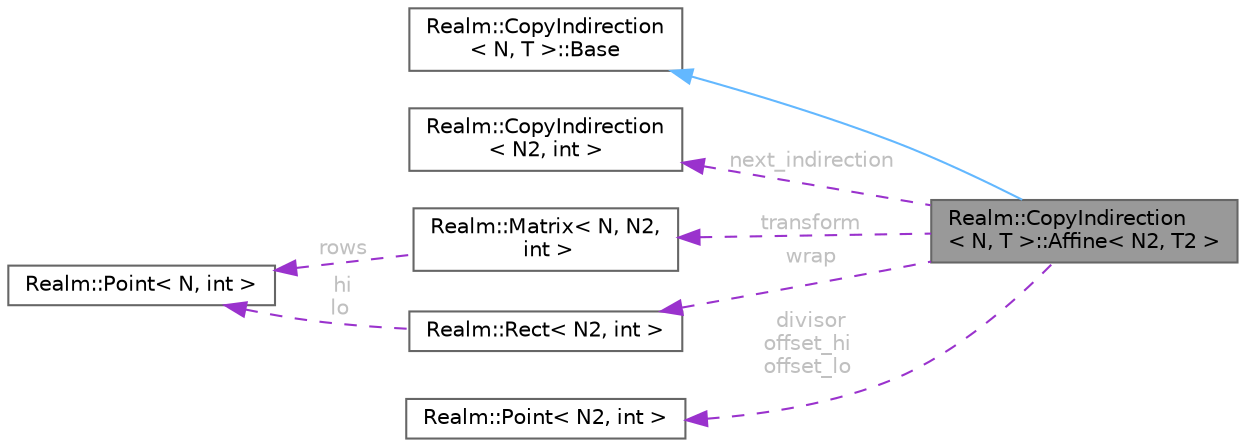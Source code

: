 digraph "Realm::CopyIndirection&lt; N, T &gt;::Affine&lt; N2, T2 &gt;"
{
 // LATEX_PDF_SIZE
  bgcolor="transparent";
  edge [fontname=Helvetica,fontsize=10,labelfontname=Helvetica,labelfontsize=10];
  node [fontname=Helvetica,fontsize=10,shape=box,height=0.2,width=0.4];
  rankdir="LR";
  Node1 [id="Node000001",label="Realm::CopyIndirection\l\< N, T \>::Affine\< N2, T2 \>",height=0.2,width=0.4,color="gray40", fillcolor="grey60", style="filled", fontcolor="black",tooltip=" "];
  Node2 -> Node1 [id="edge1_Node000001_Node000002",dir="back",color="steelblue1",style="solid",tooltip=" "];
  Node2 [id="Node000002",label="Realm::CopyIndirection\l\< N, T \>::Base",height=0.2,width=0.4,color="gray40", fillcolor="white", style="filled",URL="$classRealm_1_1CopyIndirection_1_1Base.html",tooltip=" "];
  Node3 -> Node1 [id="edge2_Node000001_Node000003",dir="back",color="darkorchid3",style="dashed",tooltip=" ",label=" next_indirection",fontcolor="grey" ];
  Node3 [id="Node000003",label="Realm::CopyIndirection\l\< N2, int \>",height=0.2,width=0.4,color="gray40", fillcolor="white", style="filled",URL="$classRealm_1_1CopyIndirection.html",tooltip=" "];
  Node4 -> Node1 [id="edge3_Node000001_Node000004",dir="back",color="darkorchid3",style="dashed",tooltip=" ",label=" transform",fontcolor="grey" ];
  Node4 [id="Node000004",label="Realm::Matrix\< N, N2,\l int \>",height=0.2,width=0.4,color="gray40", fillcolor="white", style="filled",URL="$structRealm_1_1Matrix.html",tooltip=" "];
  Node5 -> Node4 [id="edge4_Node000004_Node000005",dir="back",color="darkorchid3",style="dashed",tooltip=" ",label=" rows",fontcolor="grey" ];
  Node5 [id="Node000005",label="Realm::Point\< N, int \>",height=0.2,width=0.4,color="gray40", fillcolor="white", style="filled",URL="$structRealm_1_1Point.html",tooltip=" "];
  Node6 -> Node1 [id="edge5_Node000001_Node000006",dir="back",color="darkorchid3",style="dashed",tooltip=" ",label=" divisor\noffset_hi\noffset_lo",fontcolor="grey" ];
  Node6 [id="Node000006",label="Realm::Point\< N2, int \>",height=0.2,width=0.4,color="gray40", fillcolor="white", style="filled",URL="$structRealm_1_1Point.html",tooltip=" "];
  Node7 -> Node1 [id="edge6_Node000001_Node000007",dir="back",color="darkorchid3",style="dashed",tooltip=" ",label=" wrap",fontcolor="grey" ];
  Node7 [id="Node000007",label="Realm::Rect\< N2, int \>",height=0.2,width=0.4,color="gray40", fillcolor="white", style="filled",URL="$structRealm_1_1Rect.html",tooltip=" "];
  Node5 -> Node7 [id="edge7_Node000007_Node000005",dir="back",color="darkorchid3",style="dashed",tooltip=" ",label=" hi\nlo",fontcolor="grey" ];
}
